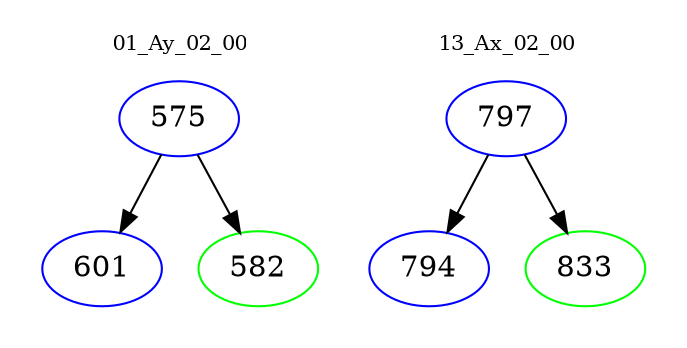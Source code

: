 digraph{
subgraph cluster_0 {
color = white
label = "01_Ay_02_00";
fontsize=10;
T0_575 [label="575", color="blue"]
T0_575 -> T0_601 [color="black"]
T0_601 [label="601", color="blue"]
T0_575 -> T0_582 [color="black"]
T0_582 [label="582", color="green"]
}
subgraph cluster_1 {
color = white
label = "13_Ax_02_00";
fontsize=10;
T1_797 [label="797", color="blue"]
T1_797 -> T1_794 [color="black"]
T1_794 [label="794", color="blue"]
T1_797 -> T1_833 [color="black"]
T1_833 [label="833", color="green"]
}
}
